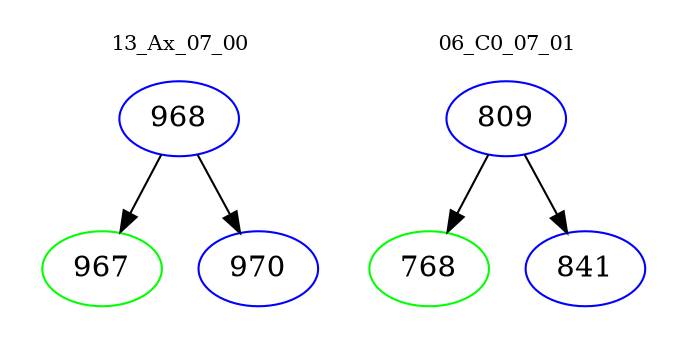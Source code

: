 digraph{
subgraph cluster_0 {
color = white
label = "13_Ax_07_00";
fontsize=10;
T0_968 [label="968", color="blue"]
T0_968 -> T0_967 [color="black"]
T0_967 [label="967", color="green"]
T0_968 -> T0_970 [color="black"]
T0_970 [label="970", color="blue"]
}
subgraph cluster_1 {
color = white
label = "06_C0_07_01";
fontsize=10;
T1_809 [label="809", color="blue"]
T1_809 -> T1_768 [color="black"]
T1_768 [label="768", color="green"]
T1_809 -> T1_841 [color="black"]
T1_841 [label="841", color="blue"]
}
}
